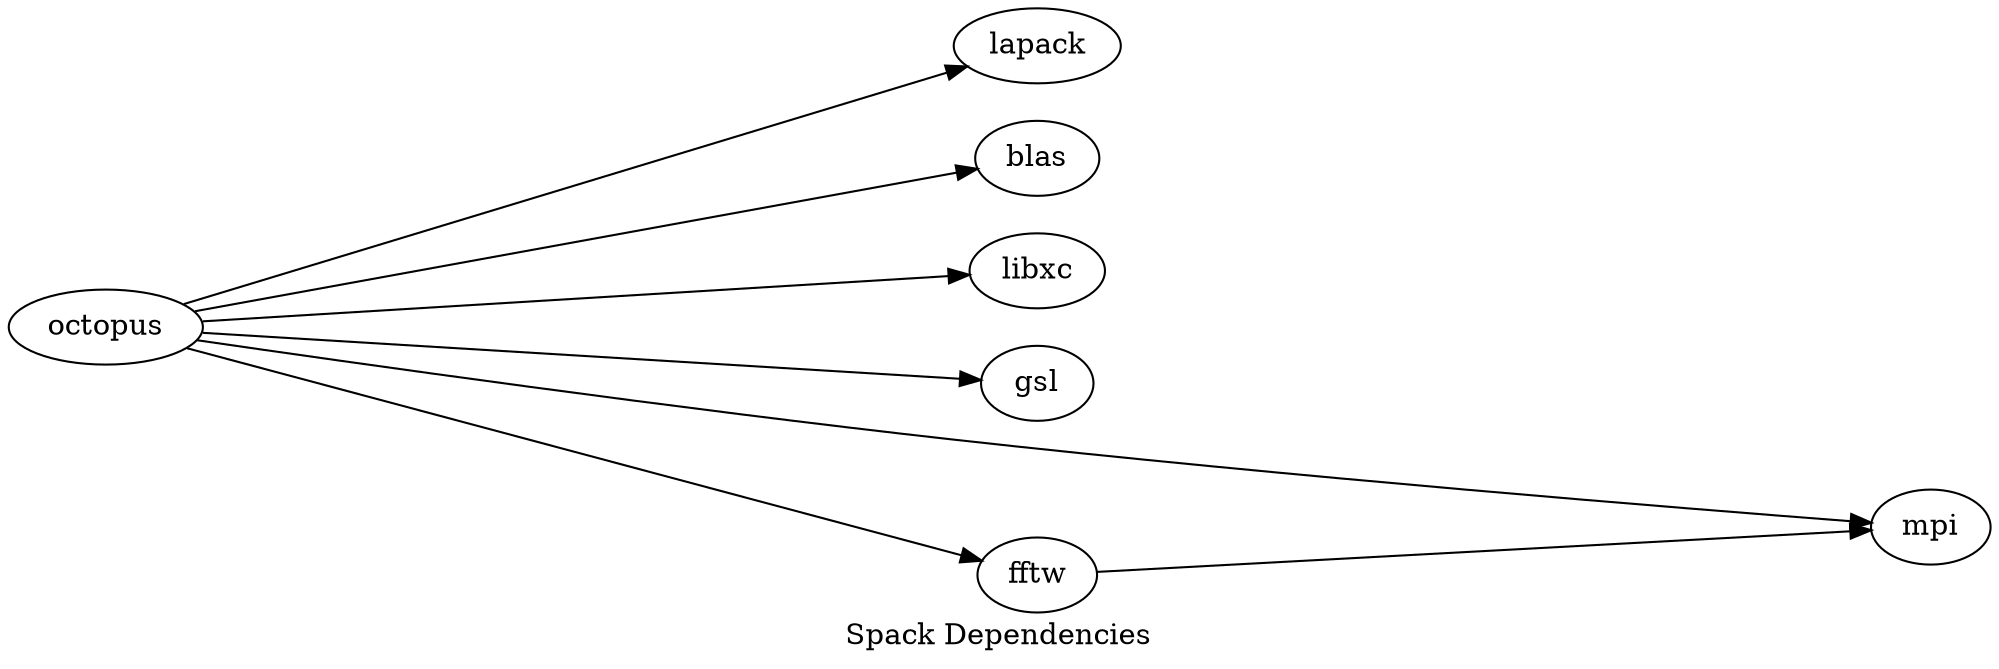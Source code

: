 digraph G {
  label = "Spack Dependencies"
  labelloc = "b"
  rankdir = "LR"
  ranksep = "5"

  "lapack"                       [label="lapack"]
  "blas"                         [label="blas"]
  "octopus"                      [label="octopus"]
  "libxc"                        [label="libxc"]
  "gsl"                          [label="gsl"]
  "mpi"                          [label="mpi"]
  "fftw"                         [label="fftw"]

  "octopus" -> "libxc"
  "octopus" -> "lapack"
  "octopus" -> "blas"
  "octopus" -> "fftw"
  "octopus" -> "mpi"
  "octopus" -> "gsl"
  "fftw" -> "mpi"
}
